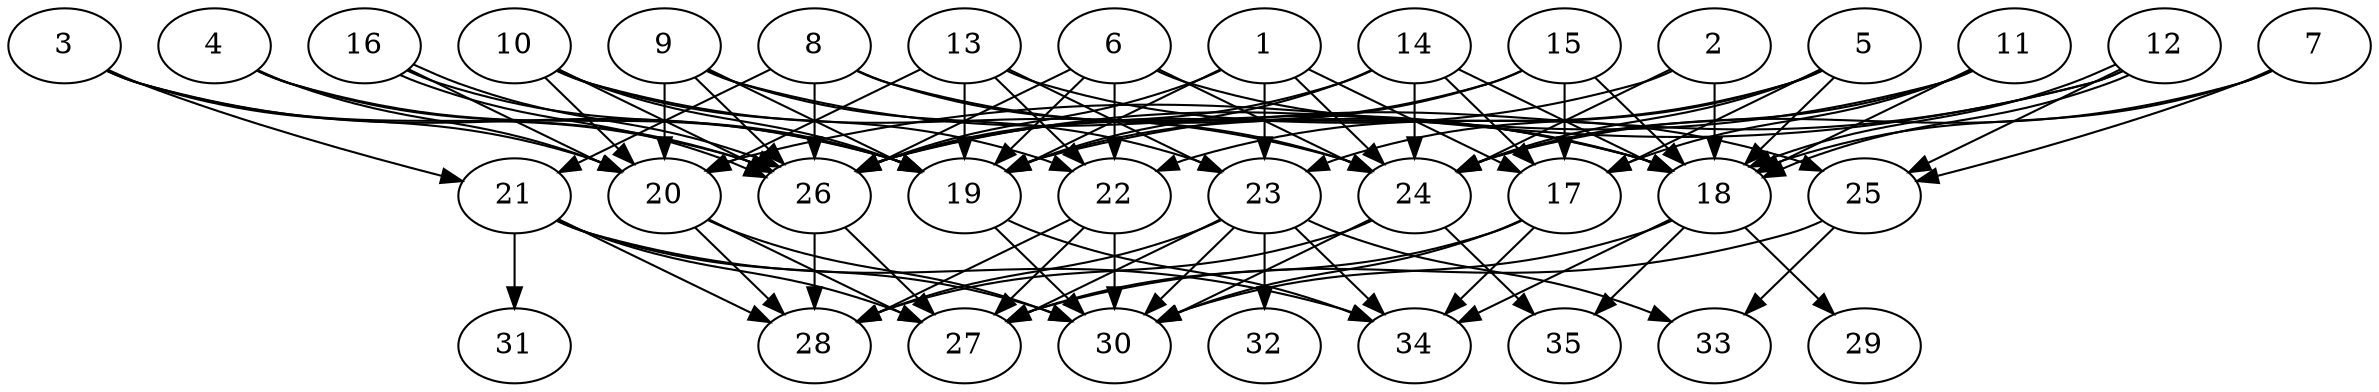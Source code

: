 // DAG (tier=3-complex, mode=data, n=35, ccr=0.501, fat=0.760, density=0.768, regular=0.337, jump=0.294, mindata=4194304, maxdata=33554432)
// DAG automatically generated by daggen at Sun Aug 24 16:33:35 2025
// /home/ermia/Project/Environments/daggen/bin/daggen --dot --ccr 0.501 --fat 0.760 --regular 0.337 --density 0.768 --jump 0.294 --mindata 4194304 --maxdata 33554432 -n 35 
digraph G {
  1 [size="20983499166938572", alpha="0.04", expect_size="10491749583469286"]
  1 -> 17 [size ="386407545700352"]
  1 -> 19 [size ="386407545700352"]
  1 -> 23 [size ="386407545700352"]
  1 -> 24 [size ="386407545700352"]
  1 -> 26 [size ="386407545700352"]
  2 [size="18079920720855626153984", alpha="0.12", expect_size="9039960360427813076992"]
  2 -> 18 [size ="5510880598949888"]
  2 -> 24 [size ="5510880598949888"]
  2 -> 26 [size ="5510880598949888"]
  3 [size="12157957152973226", alpha="0.15", expect_size="6078978576486613"]
  3 -> 19 [size ="325272712773632"]
  3 -> 20 [size ="325272712773632"]
  3 -> 21 [size ="325272712773632"]
  3 -> 26 [size ="325272712773632"]
  4 [size="18945279875681700", alpha="0.07", expect_size="9472639937840850"]
  4 -> 19 [size ="1691955423608832"]
  4 -> 20 [size ="1691955423608832"]
  4 -> 26 [size ="1691955423608832"]
  5 [size="4370912964800186880", alpha="0.13", expect_size="2185456482400093440"]
  5 -> 17 [size ="4208692148830208"]
  5 -> 18 [size ="4208692148830208"]
  5 -> 22 [size ="4208692148830208"]
  5 -> 23 [size ="4208692148830208"]
  5 -> 24 [size ="4208692148830208"]
  6 [size="4812531108115138560", alpha="0.09", expect_size="2406265554057569280"]
  6 -> 19 [size ="7791226501726208"]
  6 -> 22 [size ="7791226501726208"]
  6 -> 24 [size ="7791226501726208"]
  6 -> 25 [size ="7791226501726208"]
  6 -> 26 [size ="7791226501726208"]
  7 [size="149325377817316352", alpha="0.20", expect_size="74662688908658176"]
  7 -> 18 [size ="4122331622408192"]
  7 -> 24 [size ="4122331622408192"]
  7 -> 25 [size ="4122331622408192"]
  8 [size="31776978837414232", alpha="0.05", expect_size="15888489418707116"]
  8 -> 18 [size ="550920286896128"]
  8 -> 21 [size ="550920286896128"]
  8 -> 24 [size ="550920286896128"]
  8 -> 26 [size ="550920286896128"]
  9 [size="15051815487821772800", alpha="0.09", expect_size="7525907743910886400"]
  9 -> 18 [size ="5062839408525312"]
  9 -> 19 [size ="5062839408525312"]
  9 -> 20 [size ="5062839408525312"]
  9 -> 23 [size ="5062839408525312"]
  9 -> 26 [size ="5062839408525312"]
  10 [size="6729311572889301942272", alpha="0.11", expect_size="3364655786444650971136"]
  10 -> 19 [size ="2851480537137152"]
  10 -> 20 [size ="2851480537137152"]
  10 -> 22 [size ="2851480537137152"]
  10 -> 24 [size ="2851480537137152"]
  10 -> 26 [size ="2851480537137152"]
  11 [size="40526007736413024", alpha="0.16", expect_size="20263003868206512"]
  11 -> 17 [size ="2415189496430592"]
  11 -> 18 [size ="2415189496430592"]
  11 -> 24 [size ="2415189496430592"]
  11 -> 26 [size ="2415189496430592"]
  12 [size="1148873012977019650048", alpha="0.17", expect_size="574436506488509825024"]
  12 -> 18 [size ="877548925878272"]
  12 -> 18 [size ="877548925878272"]
  12 -> 19 [size ="877548925878272"]
  12 -> 20 [size ="877548925878272"]
  12 -> 25 [size ="877548925878272"]
  13 [size="360457680453632000000", alpha="0.00", expect_size="180228840226816000000"]
  13 -> 18 [size ="405190737920000"]
  13 -> 19 [size ="405190737920000"]
  13 -> 20 [size ="405190737920000"]
  13 -> 22 [size ="405190737920000"]
  13 -> 23 [size ="405190737920000"]
  14 [size="7560865902445225984", alpha="0.04", expect_size="3780432951222612992"]
  14 -> 17 [size ="3463676375859200"]
  14 -> 18 [size ="3463676375859200"]
  14 -> 19 [size ="3463676375859200"]
  14 -> 24 [size ="3463676375859200"]
  14 -> 26 [size ="3463676375859200"]
  15 [size="279766422497799104", alpha="0.06", expect_size="139883211248899552"]
  15 -> 17 [size ="644456697036800"]
  15 -> 18 [size ="644456697036800"]
  15 -> 19 [size ="644456697036800"]
  15 -> 26 [size ="644456697036800"]
  16 [size="93655566454915008", alpha="0.13", expect_size="46827783227457504"]
  16 -> 19 [size ="7674578151145472"]
  16 -> 20 [size ="7674578151145472"]
  16 -> 26 [size ="7674578151145472"]
  16 -> 26 [size ="7674578151145472"]
  17 [size="93855939987377225728", alpha="0.10", expect_size="46927969993688612864"]
  17 -> 27 [size ="165220714545152"]
  17 -> 30 [size ="165220714545152"]
  17 -> 34 [size ="165220714545152"]
  18 [size="27551488777096527872000", alpha="0.07", expect_size="13775744388548263936000"]
  18 -> 29 [size ="7297711682355200"]
  18 -> 30 [size ="7297711682355200"]
  18 -> 34 [size ="7297711682355200"]
  18 -> 35 [size ="7297711682355200"]
  19 [size="2322185760890559660032", alpha="0.10", expect_size="1161092880445279830016"]
  19 -> 30 [size ="1402882481979392"]
  19 -> 34 [size ="1402882481979392"]
  20 [size="1765538088997667995648", alpha="0.07", expect_size="882769044498833997824"]
  20 -> 27 [size ="1168623766863872"]
  20 -> 28 [size ="1168623766863872"]
  20 -> 30 [size ="1168623766863872"]
  21 [size="336808092467201280", alpha="0.07", expect_size="168404046233600640"]
  21 -> 27 [size ="5940353504903168"]
  21 -> 28 [size ="5940353504903168"]
  21 -> 30 [size ="5940353504903168"]
  21 -> 31 [size ="5940353504903168"]
  21 -> 34 [size ="5940353504903168"]
  22 [size="170648486034399136", alpha="0.14", expect_size="85324243017199568"]
  22 -> 27 [size ="3107857662738432"]
  22 -> 28 [size ="3107857662738432"]
  22 -> 30 [size ="3107857662738432"]
  23 [size="344714745851857216", alpha="0.15", expect_size="172357372925928608"]
  23 -> 27 [size ="6971382743171072"]
  23 -> 28 [size ="6971382743171072"]
  23 -> 30 [size ="6971382743171072"]
  23 -> 32 [size ="6971382743171072"]
  23 -> 33 [size ="6971382743171072"]
  23 -> 34 [size ="6971382743171072"]
  24 [size="238615342014205472", alpha="0.17", expect_size="119307671007102736"]
  24 -> 28 [size ="6329590284812288"]
  24 -> 30 [size ="6329590284812288"]
  24 -> 35 [size ="6329590284812288"]
  25 [size="98752927516263328", alpha="0.08", expect_size="49376463758131664"]
  25 -> 27 [size ="2777726553423872"]
  25 -> 33 [size ="2777726553423872"]
  26 [size="6642786310395851776", alpha="0.19", expect_size="3321393155197925888"]
  26 -> 27 [size ="4263358484185088"]
  26 -> 28 [size ="4263358484185088"]
  27 [size="23412035464678208438272", alpha="0.02", expect_size="11706017732339104219136"]
  28 [size="1478844954044370176", alpha="0.19", expect_size="739422477022185088"]
  29 [size="16123529991647462948864", alpha="0.05", expect_size="8061764995823731474432"]
  30 [size="263503007010828640", alpha="0.11", expect_size="131751503505414320"]
  31 [size="9195028442336089604096", alpha="0.08", expect_size="4597514221168044802048"]
  32 [size="5592374498013632004096", alpha="0.19", expect_size="2796187249006816002048"]
  33 [size="36213292256046608", alpha="0.17", expect_size="18106646128023304"]
  34 [size="35651517835192360239104", alpha="0.16", expect_size="17825758917596180119552"]
  35 [size="180504945382327968", alpha="0.01", expect_size="90252472691163984"]
}